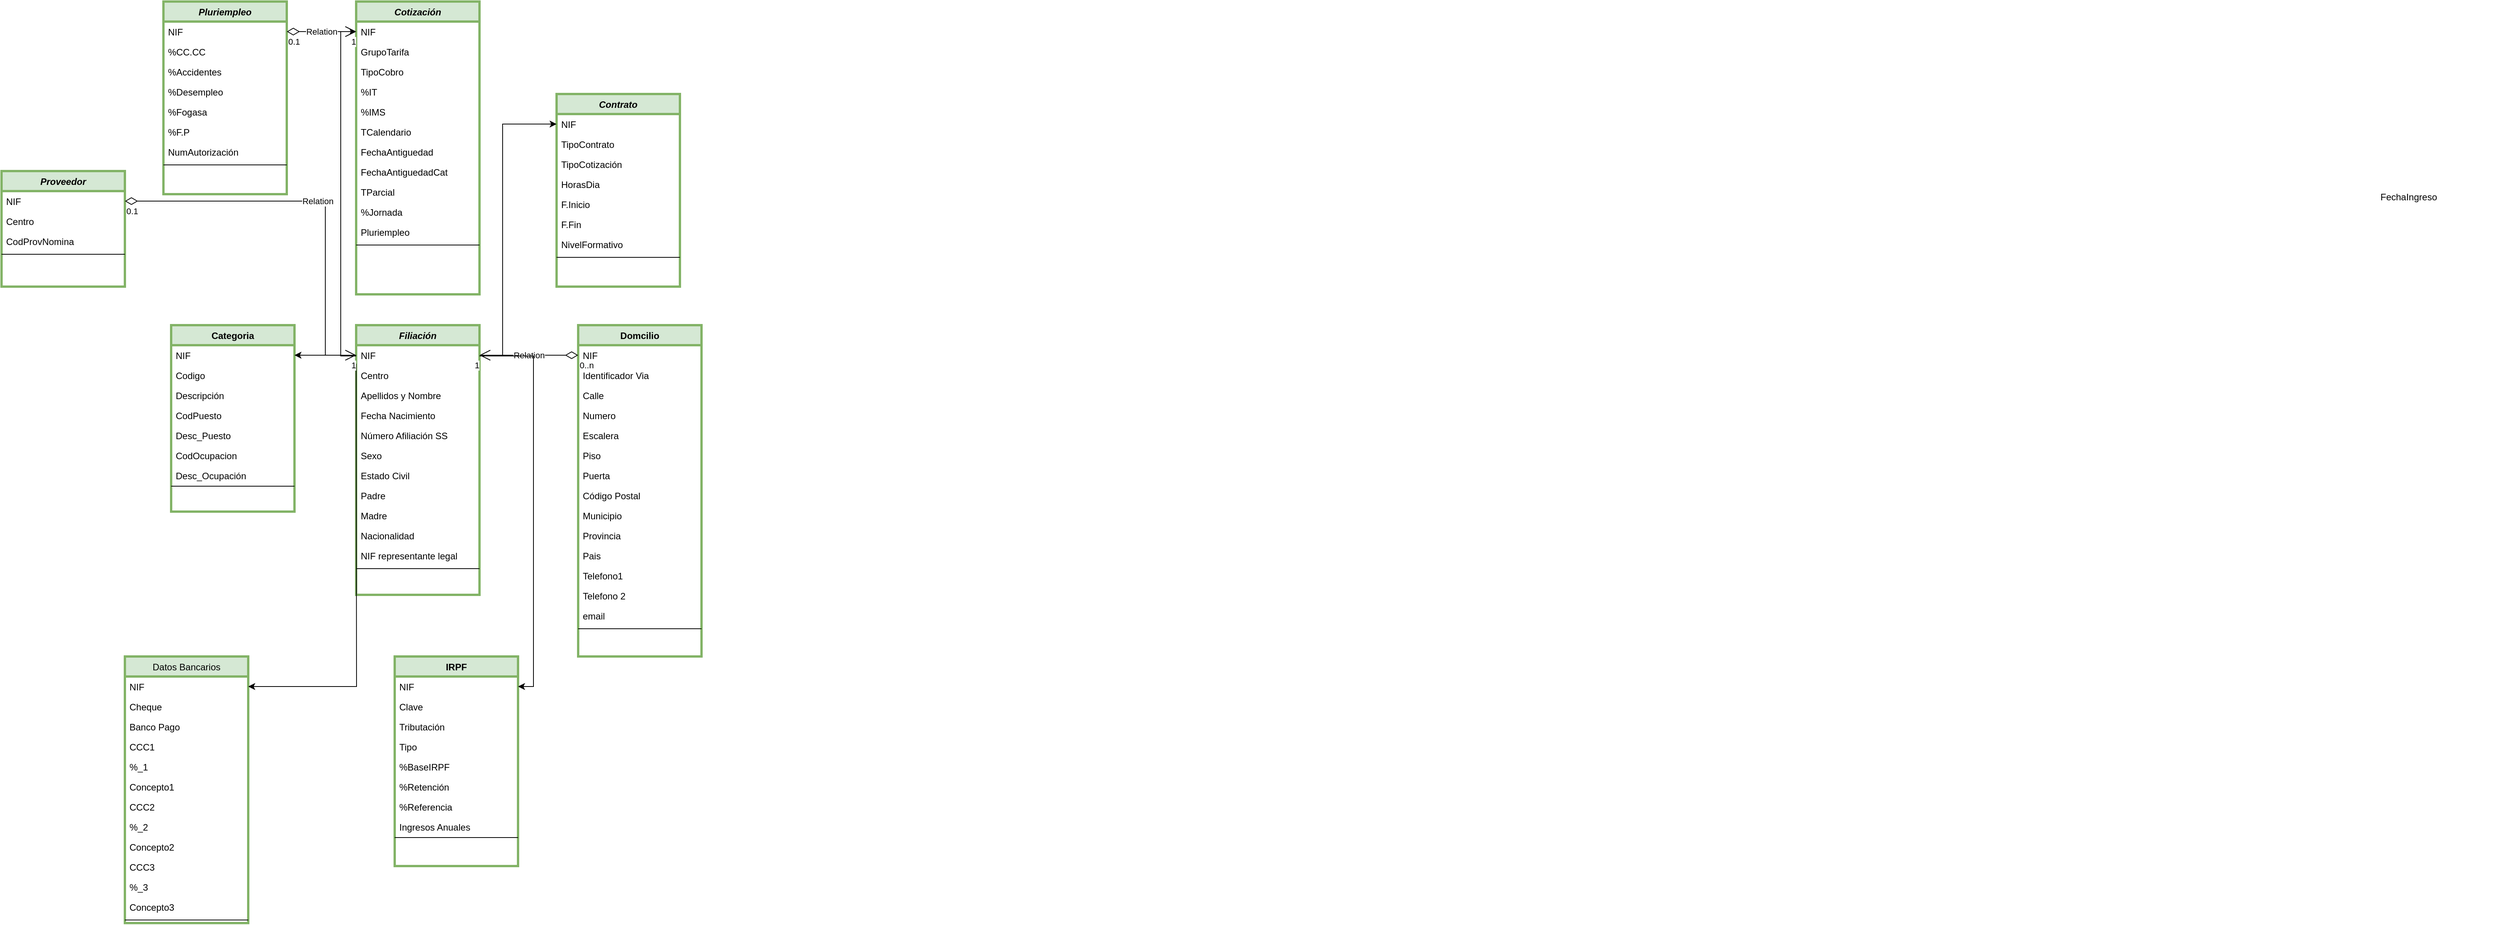 <mxfile version="16.5.1" type="device"><diagram id="C5RBs43oDa-KdzZeNtuy" name="Page-1"><mxGraphModel dx="1929" dy="2034" grid="1" gridSize="10" guides="1" tooltips="1" connect="1" arrows="1" fold="1" page="1" pageScale="1" pageWidth="827" pageHeight="1169" math="0" shadow="0"><root><mxCell id="WIyWlLk6GJQsqaUBKTNV-0"/><mxCell id="WIyWlLk6GJQsqaUBKTNV-1" parent="WIyWlLk6GJQsqaUBKTNV-0"/><mxCell id="zkfFHV4jXpPFQw0GAbJ--0" value="Filiación" style="swimlane;fontStyle=3;align=center;verticalAlign=top;childLayout=stackLayout;horizontal=1;startSize=26;horizontalStack=0;resizeParent=1;resizeLast=0;collapsible=1;marginBottom=0;rounded=0;shadow=0;strokeWidth=3;fillColor=#d5e8d4;strokeColor=#82b366;" parent="WIyWlLk6GJQsqaUBKTNV-1" vertex="1"><mxGeometry x="220" y="120" width="160" height="350" as="geometry"><mxRectangle x="230" y="140" width="160" height="26" as="alternateBounds"/></mxGeometry></mxCell><mxCell id="zkfFHV4jXpPFQw0GAbJ--1" value="NIF" style="text;align=left;verticalAlign=top;spacingLeft=4;spacingRight=4;overflow=hidden;rotatable=0;points=[[0,0.5],[1,0.5]];portConstraint=eastwest;" parent="zkfFHV4jXpPFQw0GAbJ--0" vertex="1"><mxGeometry y="26" width="160" height="26" as="geometry"/></mxCell><mxCell id="zkfFHV4jXpPFQw0GAbJ--2" value="Centro" style="text;align=left;verticalAlign=top;spacingLeft=4;spacingRight=4;overflow=hidden;rotatable=0;points=[[0,0.5],[1,0.5]];portConstraint=eastwest;rounded=0;shadow=0;html=0;" parent="zkfFHV4jXpPFQw0GAbJ--0" vertex="1"><mxGeometry y="52" width="160" height="26" as="geometry"/></mxCell><mxCell id="zkfFHV4jXpPFQw0GAbJ--3" value="Apellidos y Nombre" style="text;align=left;verticalAlign=top;spacingLeft=4;spacingRight=4;overflow=hidden;rotatable=0;points=[[0,0.5],[1,0.5]];portConstraint=eastwest;rounded=0;shadow=0;html=0;" parent="zkfFHV4jXpPFQw0GAbJ--0" vertex="1"><mxGeometry y="78" width="160" height="26" as="geometry"/></mxCell><mxCell id="wiZQym8IRoF6uWYCoSFJ-3" value="Fecha Nacimiento" style="text;align=left;verticalAlign=top;spacingLeft=4;spacingRight=4;overflow=hidden;rotatable=0;points=[[0,0.5],[1,0.5]];portConstraint=eastwest;rounded=0;shadow=0;html=0;" parent="zkfFHV4jXpPFQw0GAbJ--0" vertex="1"><mxGeometry y="104" width="160" height="26" as="geometry"/></mxCell><mxCell id="wiZQym8IRoF6uWYCoSFJ-2" value="Número Afiliación SS" style="text;align=left;verticalAlign=top;spacingLeft=4;spacingRight=4;overflow=hidden;rotatable=0;points=[[0,0.5],[1,0.5]];portConstraint=eastwest;rounded=0;shadow=0;html=0;" parent="zkfFHV4jXpPFQw0GAbJ--0" vertex="1"><mxGeometry y="130" width="160" height="26" as="geometry"/></mxCell><mxCell id="wiZQym8IRoF6uWYCoSFJ-1" value="Sexo" style="text;align=left;verticalAlign=top;spacingLeft=4;spacingRight=4;overflow=hidden;rotatable=0;points=[[0,0.5],[1,0.5]];portConstraint=eastwest;" parent="zkfFHV4jXpPFQw0GAbJ--0" vertex="1"><mxGeometry y="156" width="160" height="26" as="geometry"/></mxCell><mxCell id="wiZQym8IRoF6uWYCoSFJ-0" value="Estado Civil" style="text;align=left;verticalAlign=top;spacingLeft=4;spacingRight=4;overflow=hidden;rotatable=0;points=[[0,0.5],[1,0.5]];portConstraint=eastwest;" parent="zkfFHV4jXpPFQw0GAbJ--0" vertex="1"><mxGeometry y="182" width="160" height="26" as="geometry"/></mxCell><mxCell id="zkfFHV4jXpPFQw0GAbJ--5" value="Padre" style="text;align=left;verticalAlign=top;spacingLeft=4;spacingRight=4;overflow=hidden;rotatable=0;points=[[0,0.5],[1,0.5]];portConstraint=eastwest;" parent="zkfFHV4jXpPFQw0GAbJ--0" vertex="1"><mxGeometry y="208" width="160" height="26" as="geometry"/></mxCell><mxCell id="wiZQym8IRoF6uWYCoSFJ-4" value="Madre" style="text;align=left;verticalAlign=top;spacingLeft=4;spacingRight=4;overflow=hidden;rotatable=0;points=[[0,0.5],[1,0.5]];portConstraint=eastwest;" parent="zkfFHV4jXpPFQw0GAbJ--0" vertex="1"><mxGeometry y="234" width="160" height="26" as="geometry"/></mxCell><mxCell id="wiZQym8IRoF6uWYCoSFJ-5" value="Nacionalidad" style="text;align=left;verticalAlign=top;spacingLeft=4;spacingRight=4;overflow=hidden;rotatable=0;points=[[0,0.5],[1,0.5]];portConstraint=eastwest;" parent="zkfFHV4jXpPFQw0GAbJ--0" vertex="1"><mxGeometry y="260" width="160" height="26" as="geometry"/></mxCell><mxCell id="wiZQym8IRoF6uWYCoSFJ-6" value="NIF representante legal" style="text;align=left;verticalAlign=top;spacingLeft=4;spacingRight=4;overflow=hidden;rotatable=0;points=[[0,0.5],[1,0.5]];portConstraint=eastwest;" parent="zkfFHV4jXpPFQw0GAbJ--0" vertex="1"><mxGeometry y="286" width="160" height="26" as="geometry"/></mxCell><mxCell id="zkfFHV4jXpPFQw0GAbJ--4" value="" style="line;html=1;strokeWidth=1;align=left;verticalAlign=bottom;spacingTop=-1;spacingLeft=3;spacingRight=3;rotatable=0;labelPosition=right;points=[];portConstraint=eastwest;labelBackgroundColor=default;flipV=0;flipH=0;" parent="zkfFHV4jXpPFQw0GAbJ--0" vertex="1"><mxGeometry y="312" width="160" height="8" as="geometry"/></mxCell><mxCell id="zkfFHV4jXpPFQw0GAbJ--6" value="Datos Bancarios" style="swimlane;fontStyle=0;align=center;verticalAlign=top;childLayout=stackLayout;horizontal=1;startSize=26;horizontalStack=0;resizeParent=1;resizeLast=0;collapsible=1;marginBottom=0;rounded=0;shadow=0;strokeWidth=3;fillColor=#d5e8d4;strokeColor=#82b366;" parent="WIyWlLk6GJQsqaUBKTNV-1" vertex="1"><mxGeometry x="-80" y="550" width="160" height="346" as="geometry"><mxRectangle x="130" y="380" width="160" height="26" as="alternateBounds"/></mxGeometry></mxCell><mxCell id="zkfFHV4jXpPFQw0GAbJ--7" value="NIF" style="text;align=left;verticalAlign=top;spacingLeft=4;spacingRight=4;overflow=hidden;rotatable=0;points=[[0,0.5],[1,0.5]];portConstraint=eastwest;" parent="zkfFHV4jXpPFQw0GAbJ--6" vertex="1"><mxGeometry y="26" width="160" height="26" as="geometry"/></mxCell><mxCell id="wiZQym8IRoF6uWYCoSFJ-21" value="Cheque" style="text;align=left;verticalAlign=top;spacingLeft=4;spacingRight=4;overflow=hidden;rotatable=0;points=[[0,0.5],[1,0.5]];portConstraint=eastwest;rounded=0;shadow=0;html=0;" parent="zkfFHV4jXpPFQw0GAbJ--6" vertex="1"><mxGeometry y="52" width="160" height="26" as="geometry"/></mxCell><mxCell id="wiZQym8IRoF6uWYCoSFJ-24" value="Banco Pago" style="text;align=left;verticalAlign=top;spacingLeft=4;spacingRight=4;overflow=hidden;rotatable=0;points=[[0,0.5],[1,0.5]];portConstraint=eastwest;rounded=0;shadow=0;html=0;" parent="zkfFHV4jXpPFQw0GAbJ--6" vertex="1"><mxGeometry y="78" width="160" height="26" as="geometry"/></mxCell><mxCell id="wiZQym8IRoF6uWYCoSFJ-23" value="CCC1" style="text;align=left;verticalAlign=top;spacingLeft=4;spacingRight=4;overflow=hidden;rotatable=0;points=[[0,0.5],[1,0.5]];portConstraint=eastwest;rounded=0;shadow=0;html=0;" parent="zkfFHV4jXpPFQw0GAbJ--6" vertex="1"><mxGeometry y="104" width="160" height="26" as="geometry"/></mxCell><mxCell id="wiZQym8IRoF6uWYCoSFJ-29" value="%_1" style="text;align=left;verticalAlign=top;spacingLeft=4;spacingRight=4;overflow=hidden;rotatable=0;points=[[0,0.5],[1,0.5]];portConstraint=eastwest;rounded=0;shadow=0;html=0;" parent="zkfFHV4jXpPFQw0GAbJ--6" vertex="1"><mxGeometry y="130" width="160" height="26" as="geometry"/></mxCell><mxCell id="wiZQym8IRoF6uWYCoSFJ-22" value="Concepto1" style="text;align=left;verticalAlign=top;spacingLeft=4;spacingRight=4;overflow=hidden;rotatable=0;points=[[0,0.5],[1,0.5]];portConstraint=eastwest;rounded=0;shadow=0;html=0;" parent="zkfFHV4jXpPFQw0GAbJ--6" vertex="1"><mxGeometry y="156" width="160" height="26" as="geometry"/></mxCell><mxCell id="wiZQym8IRoF6uWYCoSFJ-25" value="CCC2" style="text;align=left;verticalAlign=top;spacingLeft=4;spacingRight=4;overflow=hidden;rotatable=0;points=[[0,0.5],[1,0.5]];portConstraint=eastwest;rounded=0;shadow=0;html=0;" parent="zkfFHV4jXpPFQw0GAbJ--6" vertex="1"><mxGeometry y="182" width="160" height="26" as="geometry"/></mxCell><mxCell id="wiZQym8IRoF6uWYCoSFJ-30" value="%_2" style="text;align=left;verticalAlign=top;spacingLeft=4;spacingRight=4;overflow=hidden;rotatable=0;points=[[0,0.5],[1,0.5]];portConstraint=eastwest;rounded=0;shadow=0;html=0;" parent="zkfFHV4jXpPFQw0GAbJ--6" vertex="1"><mxGeometry y="208" width="160" height="26" as="geometry"/></mxCell><mxCell id="wiZQym8IRoF6uWYCoSFJ-27" value="Concepto2" style="text;align=left;verticalAlign=top;spacingLeft=4;spacingRight=4;overflow=hidden;rotatable=0;points=[[0,0.5],[1,0.5]];portConstraint=eastwest;rounded=0;shadow=0;html=0;" parent="zkfFHV4jXpPFQw0GAbJ--6" vertex="1"><mxGeometry y="234" width="160" height="26" as="geometry"/></mxCell><mxCell id="wiZQym8IRoF6uWYCoSFJ-26" value="CCC3" style="text;align=left;verticalAlign=top;spacingLeft=4;spacingRight=4;overflow=hidden;rotatable=0;points=[[0,0.5],[1,0.5]];portConstraint=eastwest;rounded=0;shadow=0;html=0;" parent="zkfFHV4jXpPFQw0GAbJ--6" vertex="1"><mxGeometry y="260" width="160" height="26" as="geometry"/></mxCell><mxCell id="wiZQym8IRoF6uWYCoSFJ-31" value="%_3" style="text;align=left;verticalAlign=top;spacingLeft=4;spacingRight=4;overflow=hidden;rotatable=0;points=[[0,0.5],[1,0.5]];portConstraint=eastwest;rounded=0;shadow=0;html=0;" parent="zkfFHV4jXpPFQw0GAbJ--6" vertex="1"><mxGeometry y="286" width="160" height="26" as="geometry"/></mxCell><mxCell id="zkfFHV4jXpPFQw0GAbJ--8" value="Concepto3" style="text;align=left;verticalAlign=top;spacingLeft=4;spacingRight=4;overflow=hidden;rotatable=0;points=[[0,0.5],[1,0.5]];portConstraint=eastwest;rounded=0;shadow=0;html=0;" parent="zkfFHV4jXpPFQw0GAbJ--6" vertex="1"><mxGeometry y="312" width="160" height="26" as="geometry"/></mxCell><mxCell id="zkfFHV4jXpPFQw0GAbJ--9" value="" style="line;html=1;strokeWidth=1;align=left;verticalAlign=middle;spacingTop=-1;spacingLeft=3;spacingRight=3;rotatable=0;labelPosition=right;points=[];portConstraint=eastwest;" parent="zkfFHV4jXpPFQw0GAbJ--6" vertex="1"><mxGeometry y="338" width="160" height="8" as="geometry"/></mxCell><mxCell id="zkfFHV4jXpPFQw0GAbJ--12" value="" style="endArrow=block;endSize=10;endFill=0;shadow=0;strokeWidth=1;rounded=0;edgeStyle=elbowEdgeStyle;elbow=vertical;" parent="WIyWlLk6GJQsqaUBKTNV-1" target="zkfFHV4jXpPFQw0GAbJ--0" edge="1"><mxGeometry width="160" relative="1" as="geometry"><mxPoint x="220" y="170" as="sourcePoint"/><mxPoint x="200" y="203" as="targetPoint"/></mxGeometry></mxCell><mxCell id="zkfFHV4jXpPFQw0GAbJ--13" value="IRPF" style="swimlane;fontStyle=1;align=center;verticalAlign=top;childLayout=stackLayout;horizontal=1;startSize=26;horizontalStack=0;resizeParent=1;resizeLast=0;collapsible=1;marginBottom=0;rounded=0;shadow=0;strokeWidth=3;fillColor=#d5e8d4;strokeColor=#82b366;" parent="WIyWlLk6GJQsqaUBKTNV-1" vertex="1"><mxGeometry x="270" y="550" width="160" height="272" as="geometry"><mxRectangle x="340" y="380" width="170" height="26" as="alternateBounds"/></mxGeometry></mxCell><mxCell id="zkfFHV4jXpPFQw0GAbJ--14" value="NIF&#10;" style="text;align=left;verticalAlign=top;spacingLeft=4;spacingRight=4;overflow=hidden;rotatable=0;points=[[0,0.5],[1,0.5]];portConstraint=eastwest;" parent="zkfFHV4jXpPFQw0GAbJ--13" vertex="1"><mxGeometry y="26" width="160" height="26" as="geometry"/></mxCell><mxCell id="wiZQym8IRoF6uWYCoSFJ-35" value="Clave" style="text;align=left;verticalAlign=top;spacingLeft=4;spacingRight=4;overflow=hidden;rotatable=0;points=[[0,0.5],[1,0.5]];portConstraint=eastwest;" parent="zkfFHV4jXpPFQw0GAbJ--13" vertex="1"><mxGeometry y="52" width="160" height="26" as="geometry"/></mxCell><mxCell id="wiZQym8IRoF6uWYCoSFJ-34" value="Tributación" style="text;align=left;verticalAlign=top;spacingLeft=4;spacingRight=4;overflow=hidden;rotatable=0;points=[[0,0.5],[1,0.5]];portConstraint=eastwest;" parent="zkfFHV4jXpPFQw0GAbJ--13" vertex="1"><mxGeometry y="78" width="160" height="26" as="geometry"/></mxCell><mxCell id="wiZQym8IRoF6uWYCoSFJ-33" value="Tipo" style="text;align=left;verticalAlign=top;spacingLeft=4;spacingRight=4;overflow=hidden;rotatable=0;points=[[0,0.5],[1,0.5]];portConstraint=eastwest;" parent="zkfFHV4jXpPFQw0GAbJ--13" vertex="1"><mxGeometry y="104" width="160" height="26" as="geometry"/></mxCell><mxCell id="wiZQym8IRoF6uWYCoSFJ-32" value="%BaseIRPF" style="text;align=left;verticalAlign=top;spacingLeft=4;spacingRight=4;overflow=hidden;rotatable=0;points=[[0,0.5],[1,0.5]];portConstraint=eastwest;" parent="zkfFHV4jXpPFQw0GAbJ--13" vertex="1"><mxGeometry y="130" width="160" height="26" as="geometry"/></mxCell><mxCell id="wiZQym8IRoF6uWYCoSFJ-36" value="%Retención" style="text;align=left;verticalAlign=top;spacingLeft=4;spacingRight=4;overflow=hidden;rotatable=0;points=[[0,0.5],[1,0.5]];portConstraint=eastwest;" parent="zkfFHV4jXpPFQw0GAbJ--13" vertex="1"><mxGeometry y="156" width="160" height="26" as="geometry"/></mxCell><mxCell id="wiZQym8IRoF6uWYCoSFJ-37" value="%Referencia" style="text;align=left;verticalAlign=top;spacingLeft=4;spacingRight=4;overflow=hidden;rotatable=0;points=[[0,0.5],[1,0.5]];portConstraint=eastwest;" parent="zkfFHV4jXpPFQw0GAbJ--13" vertex="1"><mxGeometry y="182" width="160" height="26" as="geometry"/></mxCell><mxCell id="wiZQym8IRoF6uWYCoSFJ-38" value="Ingresos Anuales" style="text;align=left;verticalAlign=top;spacingLeft=4;spacingRight=4;overflow=hidden;rotatable=0;points=[[0,0.5],[1,0.5]];portConstraint=eastwest;" parent="zkfFHV4jXpPFQw0GAbJ--13" vertex="1"><mxGeometry y="208" width="160" height="26" as="geometry"/></mxCell><mxCell id="zkfFHV4jXpPFQw0GAbJ--15" value="" style="line;html=1;strokeWidth=1;align=left;verticalAlign=middle;spacingTop=-1;spacingLeft=3;spacingRight=3;rotatable=0;labelPosition=right;points=[];portConstraint=eastwest;" parent="zkfFHV4jXpPFQw0GAbJ--13" vertex="1"><mxGeometry y="234" width="160" height="2" as="geometry"/></mxCell><mxCell id="zkfFHV4jXpPFQw0GAbJ--17" value="Domcilio" style="swimlane;fontStyle=1;align=center;verticalAlign=top;childLayout=stackLayout;horizontal=1;startSize=26;horizontalStack=0;resizeParent=1;resizeLast=0;collapsible=1;marginBottom=0;rounded=0;shadow=0;strokeWidth=3;fillColor=#d5e8d4;strokeColor=#82b366;" parent="WIyWlLk6GJQsqaUBKTNV-1" vertex="1"><mxGeometry x="508" y="120" width="160" height="430" as="geometry"><mxRectangle x="550" y="140" width="160" height="26" as="alternateBounds"/></mxGeometry></mxCell><mxCell id="zkfFHV4jXpPFQw0GAbJ--19" value="NIF" style="text;align=left;verticalAlign=top;spacingLeft=4;spacingRight=4;overflow=hidden;rotatable=0;points=[[0,0.5],[1,0.5]];portConstraint=eastwest;rounded=0;shadow=0;html=0;" parent="zkfFHV4jXpPFQw0GAbJ--17" vertex="1"><mxGeometry y="26" width="160" height="26" as="geometry"/></mxCell><mxCell id="zkfFHV4jXpPFQw0GAbJ--20" value="Identificador Via" style="text;align=left;verticalAlign=top;spacingLeft=4;spacingRight=4;overflow=hidden;rotatable=0;points=[[0,0.5],[1,0.5]];portConstraint=eastwest;rounded=0;shadow=0;html=0;" parent="zkfFHV4jXpPFQw0GAbJ--17" vertex="1"><mxGeometry y="52" width="160" height="26" as="geometry"/></mxCell><mxCell id="wiZQym8IRoF6uWYCoSFJ-11" value="Calle" style="text;align=left;verticalAlign=top;spacingLeft=4;spacingRight=4;overflow=hidden;rotatable=0;points=[[0,0.5],[1,0.5]];portConstraint=eastwest;rounded=0;shadow=0;html=0;" parent="zkfFHV4jXpPFQw0GAbJ--17" vertex="1"><mxGeometry y="78" width="160" height="26" as="geometry"/></mxCell><mxCell id="zkfFHV4jXpPFQw0GAbJ--21" value="Numero" style="text;align=left;verticalAlign=top;spacingLeft=4;spacingRight=4;overflow=hidden;rotatable=0;points=[[0,0.5],[1,0.5]];portConstraint=eastwest;rounded=0;shadow=0;html=0;" parent="zkfFHV4jXpPFQw0GAbJ--17" vertex="1"><mxGeometry y="104" width="160" height="26" as="geometry"/></mxCell><mxCell id="zkfFHV4jXpPFQw0GAbJ--22" value="Escalera" style="text;align=left;verticalAlign=top;spacingLeft=4;spacingRight=4;overflow=hidden;rotatable=0;points=[[0,0.5],[1,0.5]];portConstraint=eastwest;rounded=0;shadow=0;html=0;" parent="zkfFHV4jXpPFQw0GAbJ--17" vertex="1"><mxGeometry y="130" width="160" height="26" as="geometry"/></mxCell><mxCell id="wiZQym8IRoF6uWYCoSFJ-7" value="Piso" style="text;align=left;verticalAlign=top;spacingLeft=4;spacingRight=4;overflow=hidden;rotatable=0;points=[[0,0.5],[1,0.5]];portConstraint=eastwest;rounded=0;shadow=0;html=0;" parent="zkfFHV4jXpPFQw0GAbJ--17" vertex="1"><mxGeometry y="156" width="160" height="26" as="geometry"/></mxCell><mxCell id="wiZQym8IRoF6uWYCoSFJ-8" value="Puerta" style="text;align=left;verticalAlign=top;spacingLeft=4;spacingRight=4;overflow=hidden;rotatable=0;points=[[0,0.5],[1,0.5]];portConstraint=eastwest;rounded=0;shadow=0;html=0;" parent="zkfFHV4jXpPFQw0GAbJ--17" vertex="1"><mxGeometry y="182" width="160" height="26" as="geometry"/></mxCell><mxCell id="wiZQym8IRoF6uWYCoSFJ-10" value="Código Postal" style="text;align=left;verticalAlign=top;spacingLeft=4;spacingRight=4;overflow=hidden;rotatable=0;points=[[0,0.5],[1,0.5]];portConstraint=eastwest;rounded=0;shadow=0;html=0;" parent="zkfFHV4jXpPFQw0GAbJ--17" vertex="1"><mxGeometry y="208" width="160" height="26" as="geometry"/></mxCell><mxCell id="wiZQym8IRoF6uWYCoSFJ-9" value="Municipio" style="text;align=left;verticalAlign=top;spacingLeft=4;spacingRight=4;overflow=hidden;rotatable=0;points=[[0,0.5],[1,0.5]];portConstraint=eastwest;rounded=0;shadow=0;html=0;" parent="zkfFHV4jXpPFQw0GAbJ--17" vertex="1"><mxGeometry y="234" width="160" height="26" as="geometry"/></mxCell><mxCell id="wiZQym8IRoF6uWYCoSFJ-12" value="Provincia" style="text;align=left;verticalAlign=top;spacingLeft=4;spacingRight=4;overflow=hidden;rotatable=0;points=[[0,0.5],[1,0.5]];portConstraint=eastwest;rounded=0;shadow=0;html=0;" parent="zkfFHV4jXpPFQw0GAbJ--17" vertex="1"><mxGeometry y="260" width="160" height="26" as="geometry"/></mxCell><mxCell id="wiZQym8IRoF6uWYCoSFJ-13" value="Pais" style="text;align=left;verticalAlign=top;spacingLeft=4;spacingRight=4;overflow=hidden;rotatable=0;points=[[0,0.5],[1,0.5]];portConstraint=eastwest;rounded=0;shadow=0;html=0;" parent="zkfFHV4jXpPFQw0GAbJ--17" vertex="1"><mxGeometry y="286" width="160" height="26" as="geometry"/></mxCell><mxCell id="wiZQym8IRoF6uWYCoSFJ-15" value="Telefono1    " style="text;align=left;verticalAlign=top;spacingLeft=4;spacingRight=4;overflow=hidden;rotatable=0;points=[[0,0.5],[1,0.5]];portConstraint=eastwest;rounded=0;shadow=0;html=0;" parent="zkfFHV4jXpPFQw0GAbJ--17" vertex="1"><mxGeometry y="312" width="160" height="26" as="geometry"/></mxCell><mxCell id="wiZQym8IRoF6uWYCoSFJ-14" value="Telefono 2" style="text;align=left;verticalAlign=top;spacingLeft=4;spacingRight=4;overflow=hidden;rotatable=0;points=[[0,0.5],[1,0.5]];portConstraint=eastwest;rounded=0;shadow=0;html=0;" parent="zkfFHV4jXpPFQw0GAbJ--17" vertex="1"><mxGeometry y="338" width="160" height="26" as="geometry"/></mxCell><mxCell id="wiZQym8IRoF6uWYCoSFJ-16" value="email" style="text;align=left;verticalAlign=top;spacingLeft=4;spacingRight=4;overflow=hidden;rotatable=0;points=[[0,0.5],[1,0.5]];portConstraint=eastwest;rounded=0;shadow=0;html=0;" parent="zkfFHV4jXpPFQw0GAbJ--17" vertex="1"><mxGeometry y="364" width="160" height="26" as="geometry"/></mxCell><mxCell id="zkfFHV4jXpPFQw0GAbJ--23" value="" style="line;html=1;strokeWidth=1;align=left;verticalAlign=middle;spacingTop=-1;spacingLeft=3;spacingRight=3;rotatable=0;labelPosition=right;points=[];portConstraint=eastwest;" parent="zkfFHV4jXpPFQw0GAbJ--17" vertex="1"><mxGeometry y="390" width="160" height="8" as="geometry"/></mxCell><mxCell id="wiZQym8IRoF6uWYCoSFJ-17" value="Relation" style="endArrow=open;html=1;endSize=12;startArrow=diamondThin;startSize=14;startFill=0;edgeStyle=orthogonalEdgeStyle;rounded=0;exitX=0;exitY=0.5;exitDx=0;exitDy=0;entryX=1;entryY=0.5;entryDx=0;entryDy=0;" parent="WIyWlLk6GJQsqaUBKTNV-1" source="zkfFHV4jXpPFQw0GAbJ--19" target="zkfFHV4jXpPFQw0GAbJ--1" edge="1"><mxGeometry relative="1" as="geometry"><mxPoint x="330" y="390" as="sourcePoint"/><mxPoint x="490" y="390" as="targetPoint"/></mxGeometry></mxCell><mxCell id="wiZQym8IRoF6uWYCoSFJ-18" value="0..n" style="edgeLabel;resizable=0;html=1;align=left;verticalAlign=top;labelBackgroundColor=default;strokeWidth=3;" parent="wiZQym8IRoF6uWYCoSFJ-17" connectable="0" vertex="1"><mxGeometry x="-1" relative="1" as="geometry"/></mxCell><mxCell id="wiZQym8IRoF6uWYCoSFJ-19" value="1" style="edgeLabel;resizable=0;html=1;align=right;verticalAlign=top;labelBackgroundColor=default;strokeWidth=3;" parent="wiZQym8IRoF6uWYCoSFJ-17" connectable="0" vertex="1"><mxGeometry x="1" relative="1" as="geometry"/></mxCell><mxCell id="wiZQym8IRoF6uWYCoSFJ-20" value="" style="edgeStyle=orthogonalEdgeStyle;rounded=0;orthogonalLoop=1;jettySize=auto;html=1;entryX=1;entryY=0.5;entryDx=0;entryDy=0;" parent="WIyWlLk6GJQsqaUBKTNV-1" target="zkfFHV4jXpPFQw0GAbJ--7" edge="1"><mxGeometry relative="1" as="geometry"><mxPoint x="220" y="170" as="sourcePoint"/></mxGeometry></mxCell><mxCell id="wiZQym8IRoF6uWYCoSFJ-39" value="Categoria" style="swimlane;fontStyle=1;align=center;verticalAlign=top;childLayout=stackLayout;horizontal=1;startSize=26;horizontalStack=0;resizeParent=1;resizeLast=0;collapsible=1;marginBottom=0;rounded=0;shadow=0;strokeWidth=3;fillColor=#d5e8d4;strokeColor=#82b366;" parent="WIyWlLk6GJQsqaUBKTNV-1" vertex="1"><mxGeometry x="-20" y="120" width="160" height="242" as="geometry"><mxRectangle x="340" y="380" width="170" height="26" as="alternateBounds"/></mxGeometry></mxCell><mxCell id="wiZQym8IRoF6uWYCoSFJ-40" value="NIF&#10;" style="text;align=left;verticalAlign=top;spacingLeft=4;spacingRight=4;overflow=hidden;rotatable=0;points=[[0,0.5],[1,0.5]];portConstraint=eastwest;" parent="wiZQym8IRoF6uWYCoSFJ-39" vertex="1"><mxGeometry y="26" width="160" height="26" as="geometry"/></mxCell><mxCell id="wiZQym8IRoF6uWYCoSFJ-41" value="Codigo" style="text;align=left;verticalAlign=top;spacingLeft=4;spacingRight=4;overflow=hidden;rotatable=0;points=[[0,0.5],[1,0.5]];portConstraint=eastwest;" parent="wiZQym8IRoF6uWYCoSFJ-39" vertex="1"><mxGeometry y="52" width="160" height="26" as="geometry"/></mxCell><mxCell id="wiZQym8IRoF6uWYCoSFJ-42" value="Descripción" style="text;align=left;verticalAlign=top;spacingLeft=4;spacingRight=4;overflow=hidden;rotatable=0;points=[[0,0.5],[1,0.5]];portConstraint=eastwest;" parent="wiZQym8IRoF6uWYCoSFJ-39" vertex="1"><mxGeometry y="78" width="160" height="26" as="geometry"/></mxCell><mxCell id="wiZQym8IRoF6uWYCoSFJ-44" value="CodPuesto" style="text;align=left;verticalAlign=top;spacingLeft=4;spacingRight=4;overflow=hidden;rotatable=0;points=[[0,0.5],[1,0.5]];portConstraint=eastwest;" parent="wiZQym8IRoF6uWYCoSFJ-39" vertex="1"><mxGeometry y="104" width="160" height="26" as="geometry"/></mxCell><mxCell id="wiZQym8IRoF6uWYCoSFJ-45" value="Desc_Puesto" style="text;align=left;verticalAlign=top;spacingLeft=4;spacingRight=4;overflow=hidden;rotatable=0;points=[[0,0.5],[1,0.5]];portConstraint=eastwest;" parent="wiZQym8IRoF6uWYCoSFJ-39" vertex="1"><mxGeometry y="130" width="160" height="26" as="geometry"/></mxCell><mxCell id="wiZQym8IRoF6uWYCoSFJ-46" value="CodOcupacion" style="text;align=left;verticalAlign=top;spacingLeft=4;spacingRight=4;overflow=hidden;rotatable=0;points=[[0,0.5],[1,0.5]];portConstraint=eastwest;" parent="wiZQym8IRoF6uWYCoSFJ-39" vertex="1"><mxGeometry y="156" width="160" height="26" as="geometry"/></mxCell><mxCell id="wiZQym8IRoF6uWYCoSFJ-47" value="Desc_Ocupación" style="text;align=left;verticalAlign=top;spacingLeft=4;spacingRight=4;overflow=hidden;rotatable=0;points=[[0,0.5],[1,0.5]];portConstraint=eastwest;" parent="wiZQym8IRoF6uWYCoSFJ-39" vertex="1"><mxGeometry y="182" width="160" height="26" as="geometry"/></mxCell><mxCell id="wiZQym8IRoF6uWYCoSFJ-48" value="" style="line;html=1;strokeWidth=1;align=left;verticalAlign=middle;spacingTop=-1;spacingLeft=3;spacingRight=3;rotatable=0;labelPosition=right;points=[];portConstraint=eastwest;" parent="wiZQym8IRoF6uWYCoSFJ-39" vertex="1"><mxGeometry y="208" width="160" height="2" as="geometry"/></mxCell><mxCell id="wiZQym8IRoF6uWYCoSFJ-49" value="" style="edgeStyle=orthogonalEdgeStyle;rounded=0;orthogonalLoop=1;jettySize=auto;html=1;entryX=1;entryY=0.5;entryDx=0;entryDy=0;exitX=0;exitY=0.5;exitDx=0;exitDy=0;" parent="WIyWlLk6GJQsqaUBKTNV-1" source="zkfFHV4jXpPFQw0GAbJ--1" target="wiZQym8IRoF6uWYCoSFJ-40" edge="1"><mxGeometry relative="1" as="geometry"><mxPoint x="480" y="657" as="sourcePoint"/><mxPoint x="330" y="667" as="targetPoint"/><Array as="points"><mxPoint x="170" y="159"/><mxPoint x="170" y="159"/></Array></mxGeometry></mxCell><mxCell id="wiZQym8IRoF6uWYCoSFJ-50" value="" style="edgeStyle=orthogonalEdgeStyle;rounded=0;orthogonalLoop=1;jettySize=auto;html=1;entryX=1;entryY=0.5;entryDx=0;entryDy=0;" parent="WIyWlLk6GJQsqaUBKTNV-1" target="zkfFHV4jXpPFQw0GAbJ--14" edge="1"><mxGeometry relative="1" as="geometry"><mxPoint x="380" y="160" as="sourcePoint"/><mxPoint x="150" y="169" as="targetPoint"/><Array as="points"><mxPoint x="450" y="160"/><mxPoint x="450" y="589"/></Array></mxGeometry></mxCell><mxCell id="D8uX2NGsbDqUKcUcsQ82-0" value="Cotización" style="swimlane;fontStyle=3;align=center;verticalAlign=top;childLayout=stackLayout;horizontal=1;startSize=26;horizontalStack=0;resizeParent=1;resizeLast=0;collapsible=1;marginBottom=0;rounded=0;shadow=0;strokeWidth=3;fillColor=#d5e8d4;strokeColor=#82b366;" parent="WIyWlLk6GJQsqaUBKTNV-1" vertex="1"><mxGeometry x="220" y="-300" width="160" height="380" as="geometry"><mxRectangle x="230" y="140" width="160" height="26" as="alternateBounds"/></mxGeometry></mxCell><mxCell id="D8uX2NGsbDqUKcUcsQ82-1" value="NIF" style="text;align=left;verticalAlign=top;spacingLeft=4;spacingRight=4;overflow=hidden;rotatable=0;points=[[0,0.5],[1,0.5]];portConstraint=eastwest;" parent="D8uX2NGsbDqUKcUcsQ82-0" vertex="1"><mxGeometry y="26" width="160" height="26" as="geometry"/></mxCell><mxCell id="D8uX2NGsbDqUKcUcsQ82-2" value="GrupoTarifa" style="text;align=left;verticalAlign=top;spacingLeft=4;spacingRight=4;overflow=hidden;rotatable=0;points=[[0,0.5],[1,0.5]];portConstraint=eastwest;rounded=0;shadow=0;html=0;" parent="D8uX2NGsbDqUKcUcsQ82-0" vertex="1"><mxGeometry y="52" width="160" height="26" as="geometry"/></mxCell><mxCell id="D8uX2NGsbDqUKcUcsQ82-3" value="TipoCobro" style="text;align=left;verticalAlign=top;spacingLeft=4;spacingRight=4;overflow=hidden;rotatable=0;points=[[0,0.5],[1,0.5]];portConstraint=eastwest;rounded=0;shadow=0;html=0;" parent="D8uX2NGsbDqUKcUcsQ82-0" vertex="1"><mxGeometry y="78" width="160" height="26" as="geometry"/></mxCell><mxCell id="D8uX2NGsbDqUKcUcsQ82-4" value="%IT" style="text;align=left;verticalAlign=top;spacingLeft=4;spacingRight=4;overflow=hidden;rotatable=0;points=[[0,0.5],[1,0.5]];portConstraint=eastwest;rounded=0;shadow=0;html=0;" parent="D8uX2NGsbDqUKcUcsQ82-0" vertex="1"><mxGeometry y="104" width="160" height="26" as="geometry"/></mxCell><mxCell id="D8uX2NGsbDqUKcUcsQ82-5" value="%IMS" style="text;align=left;verticalAlign=top;spacingLeft=4;spacingRight=4;overflow=hidden;rotatable=0;points=[[0,0.5],[1,0.5]];portConstraint=eastwest;rounded=0;shadow=0;html=0;" parent="D8uX2NGsbDqUKcUcsQ82-0" vertex="1"><mxGeometry y="130" width="160" height="26" as="geometry"/></mxCell><mxCell id="D8uX2NGsbDqUKcUcsQ82-6" value="TCalendario" style="text;align=left;verticalAlign=top;spacingLeft=4;spacingRight=4;overflow=hidden;rotatable=0;points=[[0,0.5],[1,0.5]];portConstraint=eastwest;" parent="D8uX2NGsbDqUKcUcsQ82-0" vertex="1"><mxGeometry y="156" width="160" height="26" as="geometry"/></mxCell><mxCell id="D8uX2NGsbDqUKcUcsQ82-8" value="FechaAntiguedad" style="text;align=left;verticalAlign=top;spacingLeft=4;spacingRight=4;overflow=hidden;rotatable=0;points=[[0,0.5],[1,0.5]];portConstraint=eastwest;" parent="D8uX2NGsbDqUKcUcsQ82-0" vertex="1"><mxGeometry y="182" width="160" height="26" as="geometry"/></mxCell><mxCell id="D8uX2NGsbDqUKcUcsQ82-9" value="FechaAntiguedadCat" style="text;align=left;verticalAlign=top;spacingLeft=4;spacingRight=4;overflow=hidden;rotatable=0;points=[[0,0.5],[1,0.5]];portConstraint=eastwest;" parent="D8uX2NGsbDqUKcUcsQ82-0" vertex="1"><mxGeometry y="208" width="160" height="26" as="geometry"/></mxCell><mxCell id="D8uX2NGsbDqUKcUcsQ82-10" value="TParcial" style="text;align=left;verticalAlign=top;spacingLeft=4;spacingRight=4;overflow=hidden;rotatable=0;points=[[0,0.5],[1,0.5]];portConstraint=eastwest;" parent="D8uX2NGsbDqUKcUcsQ82-0" vertex="1"><mxGeometry y="234" width="160" height="26" as="geometry"/></mxCell><mxCell id="D8uX2NGsbDqUKcUcsQ82-11" value="%Jornada" style="text;align=left;verticalAlign=top;spacingLeft=4;spacingRight=4;overflow=hidden;rotatable=0;points=[[0,0.5],[1,0.5]];portConstraint=eastwest;" parent="D8uX2NGsbDqUKcUcsQ82-0" vertex="1"><mxGeometry y="260" width="160" height="26" as="geometry"/></mxCell><mxCell id="D8uX2NGsbDqUKcUcsQ82-13" value="Pluriempleo" style="text;align=left;verticalAlign=top;spacingLeft=4;spacingRight=4;overflow=hidden;rotatable=0;points=[[0,0.5],[1,0.5]];portConstraint=eastwest;" parent="D8uX2NGsbDqUKcUcsQ82-0" vertex="1"><mxGeometry y="286" width="160" height="26" as="geometry"/></mxCell><mxCell id="D8uX2NGsbDqUKcUcsQ82-12" value="" style="line;html=1;strokeWidth=1;align=left;verticalAlign=bottom;spacingTop=-1;spacingLeft=3;spacingRight=3;rotatable=0;labelPosition=right;points=[];portConstraint=eastwest;labelBackgroundColor=default;flipV=0;flipH=0;" parent="D8uX2NGsbDqUKcUcsQ82-0" vertex="1"><mxGeometry y="312" width="160" height="8" as="geometry"/></mxCell><mxCell id="D8uX2NGsbDqUKcUcsQ82-14" value="" style="edgeStyle=orthogonalEdgeStyle;rounded=0;orthogonalLoop=1;jettySize=auto;html=1;entryX=0;entryY=0.5;entryDx=0;entryDy=0;" parent="WIyWlLk6GJQsqaUBKTNV-1" target="D8uX2NGsbDqUKcUcsQ82-1" edge="1"><mxGeometry relative="1" as="geometry"><mxPoint x="220" y="160" as="sourcePoint"/><mxPoint x="150" y="70" as="targetPoint"/><Array as="points"><mxPoint x="200" y="160"/><mxPoint x="200" y="-261"/></Array></mxGeometry></mxCell><mxCell id="D8uX2NGsbDqUKcUcsQ82-15" value="Pluriempleo" style="swimlane;fontStyle=3;align=center;verticalAlign=top;childLayout=stackLayout;horizontal=1;startSize=26;horizontalStack=0;resizeParent=1;resizeLast=0;collapsible=1;marginBottom=0;rounded=0;shadow=0;strokeWidth=3;fillColor=#d5e8d4;strokeColor=#82b366;" parent="WIyWlLk6GJQsqaUBKTNV-1" vertex="1"><mxGeometry x="-30" y="-300" width="160" height="250" as="geometry"><mxRectangle x="230" y="140" width="160" height="26" as="alternateBounds"/></mxGeometry></mxCell><mxCell id="D8uX2NGsbDqUKcUcsQ82-16" value="NIF" style="text;align=left;verticalAlign=top;spacingLeft=4;spacingRight=4;overflow=hidden;rotatable=0;points=[[0,0.5],[1,0.5]];portConstraint=eastwest;" parent="D8uX2NGsbDqUKcUcsQ82-15" vertex="1"><mxGeometry y="26" width="160" height="26" as="geometry"/></mxCell><mxCell id="D8uX2NGsbDqUKcUcsQ82-17" value="%CC.CC" style="text;align=left;verticalAlign=top;spacingLeft=4;spacingRight=4;overflow=hidden;rotatable=0;points=[[0,0.5],[1,0.5]];portConstraint=eastwest;rounded=0;shadow=0;html=0;" parent="D8uX2NGsbDqUKcUcsQ82-15" vertex="1"><mxGeometry y="52" width="160" height="26" as="geometry"/></mxCell><mxCell id="D8uX2NGsbDqUKcUcsQ82-18" value="%Accidentes" style="text;align=left;verticalAlign=top;spacingLeft=4;spacingRight=4;overflow=hidden;rotatable=0;points=[[0,0.5],[1,0.5]];portConstraint=eastwest;rounded=0;shadow=0;html=0;" parent="D8uX2NGsbDqUKcUcsQ82-15" vertex="1"><mxGeometry y="78" width="160" height="26" as="geometry"/></mxCell><mxCell id="D8uX2NGsbDqUKcUcsQ82-19" value="%Desempleo" style="text;align=left;verticalAlign=top;spacingLeft=4;spacingRight=4;overflow=hidden;rotatable=0;points=[[0,0.5],[1,0.5]];portConstraint=eastwest;rounded=0;shadow=0;html=0;" parent="D8uX2NGsbDqUKcUcsQ82-15" vertex="1"><mxGeometry y="104" width="160" height="26" as="geometry"/></mxCell><mxCell id="D8uX2NGsbDqUKcUcsQ82-20" value="%Fogasa" style="text;align=left;verticalAlign=top;spacingLeft=4;spacingRight=4;overflow=hidden;rotatable=0;points=[[0,0.5],[1,0.5]];portConstraint=eastwest;rounded=0;shadow=0;html=0;" parent="D8uX2NGsbDqUKcUcsQ82-15" vertex="1"><mxGeometry y="130" width="160" height="26" as="geometry"/></mxCell><mxCell id="D8uX2NGsbDqUKcUcsQ82-21" value="%F.P" style="text;align=left;verticalAlign=top;spacingLeft=4;spacingRight=4;overflow=hidden;rotatable=0;points=[[0,0.5],[1,0.5]];portConstraint=eastwest;" parent="D8uX2NGsbDqUKcUcsQ82-15" vertex="1"><mxGeometry y="156" width="160" height="26" as="geometry"/></mxCell><mxCell id="D8uX2NGsbDqUKcUcsQ82-22" value="NumAutorización" style="text;align=left;verticalAlign=top;spacingLeft=4;spacingRight=4;overflow=hidden;rotatable=0;points=[[0,0.5],[1,0.5]];portConstraint=eastwest;" parent="D8uX2NGsbDqUKcUcsQ82-15" vertex="1"><mxGeometry y="182" width="160" height="26" as="geometry"/></mxCell><mxCell id="D8uX2NGsbDqUKcUcsQ82-28" value="" style="line;html=1;strokeWidth=1;align=left;verticalAlign=bottom;spacingTop=-1;spacingLeft=3;spacingRight=3;rotatable=0;labelPosition=right;points=[];portConstraint=eastwest;labelBackgroundColor=default;flipV=0;flipH=0;" parent="D8uX2NGsbDqUKcUcsQ82-15" vertex="1"><mxGeometry y="208" width="160" height="8" as="geometry"/></mxCell><mxCell id="D8uX2NGsbDqUKcUcsQ82-29" value="Relation" style="endArrow=open;html=1;endSize=12;startArrow=diamondThin;startSize=14;startFill=0;edgeStyle=orthogonalEdgeStyle;rounded=0;exitX=1;exitY=0.5;exitDx=0;exitDy=0;entryX=0;entryY=0.5;entryDx=0;entryDy=0;" parent="WIyWlLk6GJQsqaUBKTNV-1" source="D8uX2NGsbDqUKcUcsQ82-16" target="D8uX2NGsbDqUKcUcsQ82-1" edge="1"><mxGeometry relative="1" as="geometry"><mxPoint x="518" y="169" as="sourcePoint"/><mxPoint x="390" y="169" as="targetPoint"/></mxGeometry></mxCell><mxCell id="D8uX2NGsbDqUKcUcsQ82-30" value="0.1" style="edgeLabel;resizable=0;html=1;align=left;verticalAlign=top;labelBackgroundColor=default;strokeWidth=3;" parent="D8uX2NGsbDqUKcUcsQ82-29" connectable="0" vertex="1"><mxGeometry x="-1" relative="1" as="geometry"/></mxCell><mxCell id="D8uX2NGsbDqUKcUcsQ82-31" value="1" style="edgeLabel;resizable=0;html=1;align=right;verticalAlign=top;labelBackgroundColor=default;strokeWidth=3;" parent="D8uX2NGsbDqUKcUcsQ82-29" connectable="0" vertex="1"><mxGeometry x="1" relative="1" as="geometry"/></mxCell><mxCell id="D8uX2NGsbDqUKcUcsQ82-32" value="Contrato" style="swimlane;fontStyle=3;align=center;verticalAlign=top;childLayout=stackLayout;horizontal=1;startSize=26;horizontalStack=0;resizeParent=1;resizeLast=0;collapsible=1;marginBottom=0;rounded=0;shadow=0;strokeWidth=3;fillColor=#d5e8d4;strokeColor=#82b366;" parent="WIyWlLk6GJQsqaUBKTNV-1" vertex="1"><mxGeometry x="480" y="-180" width="160" height="250" as="geometry"><mxRectangle x="230" y="140" width="160" height="26" as="alternateBounds"/></mxGeometry></mxCell><mxCell id="D8uX2NGsbDqUKcUcsQ82-33" value="NIF" style="text;align=left;verticalAlign=top;spacingLeft=4;spacingRight=4;overflow=hidden;rotatable=0;points=[[0,0.5],[1,0.5]];portConstraint=eastwest;" parent="D8uX2NGsbDqUKcUcsQ82-32" vertex="1"><mxGeometry y="26" width="160" height="26" as="geometry"/></mxCell><mxCell id="D8uX2NGsbDqUKcUcsQ82-34" value="TipoContrato" style="text;align=left;verticalAlign=top;spacingLeft=4;spacingRight=4;overflow=hidden;rotatable=0;points=[[0,0.5],[1,0.5]];portConstraint=eastwest;rounded=0;shadow=0;html=0;" parent="D8uX2NGsbDqUKcUcsQ82-32" vertex="1"><mxGeometry y="52" width="160" height="26" as="geometry"/></mxCell><mxCell id="D8uX2NGsbDqUKcUcsQ82-35" value="TipoCotización" style="text;align=left;verticalAlign=top;spacingLeft=4;spacingRight=4;overflow=hidden;rotatable=0;points=[[0,0.5],[1,0.5]];portConstraint=eastwest;rounded=0;shadow=0;html=0;" parent="D8uX2NGsbDqUKcUcsQ82-32" vertex="1"><mxGeometry y="78" width="160" height="26" as="geometry"/></mxCell><mxCell id="D8uX2NGsbDqUKcUcsQ82-36" value="HorasDia" style="text;align=left;verticalAlign=top;spacingLeft=4;spacingRight=4;overflow=hidden;rotatable=0;points=[[0,0.5],[1,0.5]];portConstraint=eastwest;rounded=0;shadow=0;html=0;" parent="D8uX2NGsbDqUKcUcsQ82-32" vertex="1"><mxGeometry y="104" width="160" height="26" as="geometry"/></mxCell><mxCell id="D8uX2NGsbDqUKcUcsQ82-37" value="F.Inicio" style="text;align=left;verticalAlign=top;spacingLeft=4;spacingRight=4;overflow=hidden;rotatable=0;points=[[0,0.5],[1,0.5]];portConstraint=eastwest;rounded=0;shadow=0;html=0;" parent="D8uX2NGsbDqUKcUcsQ82-32" vertex="1"><mxGeometry y="130" width="160" height="26" as="geometry"/></mxCell><mxCell id="D8uX2NGsbDqUKcUcsQ82-38" value="F.Fin" style="text;align=left;verticalAlign=top;spacingLeft=4;spacingRight=4;overflow=hidden;rotatable=0;points=[[0,0.5],[1,0.5]];portConstraint=eastwest;" parent="D8uX2NGsbDqUKcUcsQ82-32" vertex="1"><mxGeometry y="156" width="160" height="26" as="geometry"/></mxCell><mxCell id="D8uX2NGsbDqUKcUcsQ82-39" value="NivelFormativo" style="text;align=left;verticalAlign=top;spacingLeft=4;spacingRight=4;overflow=hidden;rotatable=0;points=[[0,0.5],[1,0.5]];portConstraint=eastwest;" parent="D8uX2NGsbDqUKcUcsQ82-32" vertex="1"><mxGeometry y="182" width="160" height="26" as="geometry"/></mxCell><mxCell id="D8uX2NGsbDqUKcUcsQ82-44" value="" style="line;html=1;strokeWidth=1;align=left;verticalAlign=bottom;spacingTop=-1;spacingLeft=3;spacingRight=3;rotatable=0;labelPosition=right;points=[];portConstraint=eastwest;labelBackgroundColor=default;flipV=0;flipH=0;" parent="D8uX2NGsbDqUKcUcsQ82-32" vertex="1"><mxGeometry y="208" width="160" height="8" as="geometry"/></mxCell><mxCell id="D8uX2NGsbDqUKcUcsQ82-45" style="edgeStyle=orthogonalEdgeStyle;rounded=0;orthogonalLoop=1;jettySize=auto;html=1;entryX=0;entryY=0.5;entryDx=0;entryDy=0;" parent="WIyWlLk6GJQsqaUBKTNV-1" target="D8uX2NGsbDqUKcUcsQ82-33" edge="1"><mxGeometry relative="1" as="geometry"><mxPoint x="440" y="-261" as="targetPoint"/><mxPoint x="380" y="160" as="sourcePoint"/><Array as="points"><mxPoint x="410" y="160"/><mxPoint x="410" y="-141"/></Array></mxGeometry></mxCell><mxCell id="D8uX2NGsbDqUKcUcsQ82-46" value="Proveedor" style="swimlane;fontStyle=3;align=center;verticalAlign=top;childLayout=stackLayout;horizontal=1;startSize=26;horizontalStack=0;resizeParent=1;resizeLast=0;collapsible=1;marginBottom=0;rounded=0;shadow=0;strokeWidth=3;fillColor=#d5e8d4;strokeColor=#82b366;" parent="WIyWlLk6GJQsqaUBKTNV-1" vertex="1"><mxGeometry x="-240" y="-80" width="160" height="150" as="geometry"><mxRectangle x="230" y="140" width="160" height="26" as="alternateBounds"/></mxGeometry></mxCell><mxCell id="D8uX2NGsbDqUKcUcsQ82-47" value="NIF" style="text;align=left;verticalAlign=top;spacingLeft=4;spacingRight=4;overflow=hidden;rotatable=0;points=[[0,0.5],[1,0.5]];portConstraint=eastwest;" parent="D8uX2NGsbDqUKcUcsQ82-46" vertex="1"><mxGeometry y="26" width="160" height="26" as="geometry"/></mxCell><mxCell id="D8uX2NGsbDqUKcUcsQ82-48" value="Centro" style="text;align=left;verticalAlign=top;spacingLeft=4;spacingRight=4;overflow=hidden;rotatable=0;points=[[0,0.5],[1,0.5]];portConstraint=eastwest;rounded=0;shadow=0;html=0;" parent="D8uX2NGsbDqUKcUcsQ82-46" vertex="1"><mxGeometry y="52" width="160" height="26" as="geometry"/></mxCell><mxCell id="D8uX2NGsbDqUKcUcsQ82-49" value="CodProvNomina" style="text;align=left;verticalAlign=top;spacingLeft=4;spacingRight=4;overflow=hidden;rotatable=0;points=[[0,0.5],[1,0.5]];portConstraint=eastwest;rounded=0;shadow=0;html=0;" parent="D8uX2NGsbDqUKcUcsQ82-46" vertex="1"><mxGeometry y="78" width="160" height="26" as="geometry"/></mxCell><mxCell id="D8uX2NGsbDqUKcUcsQ82-58" value="" style="line;html=1;strokeWidth=1;align=left;verticalAlign=bottom;spacingTop=-1;spacingLeft=3;spacingRight=3;rotatable=0;labelPosition=right;points=[];portConstraint=eastwest;labelBackgroundColor=default;flipV=0;flipH=0;" parent="D8uX2NGsbDqUKcUcsQ82-46" vertex="1"><mxGeometry y="104" width="160" height="8" as="geometry"/></mxCell><mxCell id="D8uX2NGsbDqUKcUcsQ82-59" value="Relation" style="endArrow=open;html=1;endSize=12;startArrow=diamondThin;startSize=14;startFill=0;edgeStyle=orthogonalEdgeStyle;rounded=0;exitX=1;exitY=0.5;exitDx=0;exitDy=0;entryX=0;entryY=0.5;entryDx=0;entryDy=0;" parent="WIyWlLk6GJQsqaUBKTNV-1" source="D8uX2NGsbDqUKcUcsQ82-47" target="zkfFHV4jXpPFQw0GAbJ--1" edge="1"><mxGeometry relative="1" as="geometry"><mxPoint x="140" y="-251" as="sourcePoint"/><mxPoint x="230" y="-251" as="targetPoint"/><Array as="points"><mxPoint x="180" y="-41"/><mxPoint x="180" y="159"/></Array></mxGeometry></mxCell><mxCell id="D8uX2NGsbDqUKcUcsQ82-60" value="0.1" style="edgeLabel;resizable=0;html=1;align=left;verticalAlign=top;labelBackgroundColor=default;strokeWidth=3;" parent="D8uX2NGsbDqUKcUcsQ82-59" connectable="0" vertex="1"><mxGeometry x="-1" relative="1" as="geometry"/></mxCell><mxCell id="D8uX2NGsbDqUKcUcsQ82-61" value="1" style="edgeLabel;resizable=0;html=1;align=right;verticalAlign=top;labelBackgroundColor=default;strokeWidth=3;" parent="D8uX2NGsbDqUKcUcsQ82-59" connectable="0" vertex="1"><mxGeometry x="1" relative="1" as="geometry"/></mxCell><mxCell id="D8uX2NGsbDqUKcUcsQ82-7" value="FechaIngreso" style="text;align=left;verticalAlign=top;spacingLeft=4;spacingRight=4;overflow=hidden;rotatable=0;points=[[0,0.5],[1,0.5]];portConstraint=eastwest;" parent="WIyWlLk6GJQsqaUBKTNV-1" vertex="1"><mxGeometry x="2840" y="-60" width="160" height="26" as="geometry"/></mxCell></root></mxGraphModel></diagram></mxfile>